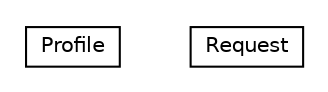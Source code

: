 #!/usr/local/bin/dot
#
# Class diagram 
# Generated by UMLGraph version R5_6-24-gf6e263 (http://www.umlgraph.org/)
#

digraph G {
	edge [fontname="Helvetica",fontsize=10,labelfontname="Helvetica",labelfontsize=10];
	node [fontname="Helvetica",fontsize=10,shape=plaintext];
	nodesep=0.25;
	ranksep=0.5;
	// org.universAAL.support.utils.service.low.Profile
	c309299 [label=<<table title="org.universAAL.support.utils.service.low.Profile" border="0" cellborder="1" cellspacing="0" cellpadding="2" port="p" href="./Profile.html">
		<tr><td><table border="0" cellspacing="0" cellpadding="1">
<tr><td align="center" balign="center"> Profile </td></tr>
		</table></td></tr>
		</table>>, URL="./Profile.html", fontname="Helvetica", fontcolor="black", fontsize=10.0];
	// org.universAAL.support.utils.service.low.Request
	c309300 [label=<<table title="org.universAAL.support.utils.service.low.Request" border="0" cellborder="1" cellspacing="0" cellpadding="2" port="p" href="./Request.html">
		<tr><td><table border="0" cellspacing="0" cellpadding="1">
<tr><td align="center" balign="center"> Request </td></tr>
		</table></td></tr>
		</table>>, URL="./Request.html", fontname="Helvetica", fontcolor="black", fontsize=10.0];
}

